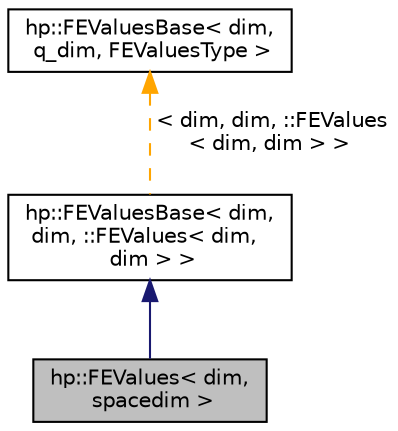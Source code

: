 digraph "hp::FEValues&lt; dim, spacedim &gt;"
{
 // LATEX_PDF_SIZE
  edge [fontname="Helvetica",fontsize="10",labelfontname="Helvetica",labelfontsize="10"];
  node [fontname="Helvetica",fontsize="10",shape=record];
  Node1 [label="hp::FEValues\< dim,\l spacedim \>",height=0.2,width=0.4,color="black", fillcolor="grey75", style="filled", fontcolor="black",tooltip=" "];
  Node2 -> Node1 [dir="back",color="midnightblue",fontsize="10",style="solid",fontname="Helvetica"];
  Node2 [label="hp::FEValuesBase\< dim,\l dim, ::FEValues\< dim,\l dim \> \>",height=0.2,width=0.4,color="black", fillcolor="white", style="filled",URL="$classhp_1_1FEValuesBase.html",tooltip=" "];
  Node3 -> Node2 [dir="back",color="orange",fontsize="10",style="dashed",label=" \< dim, dim, ::FEValues\l\< dim, dim \> \>" ,fontname="Helvetica"];
  Node3 [label="hp::FEValuesBase\< dim,\l q_dim, FEValuesType \>",height=0.2,width=0.4,color="black", fillcolor="white", style="filled",URL="$classhp_1_1FEValuesBase.html",tooltip=" "];
}
